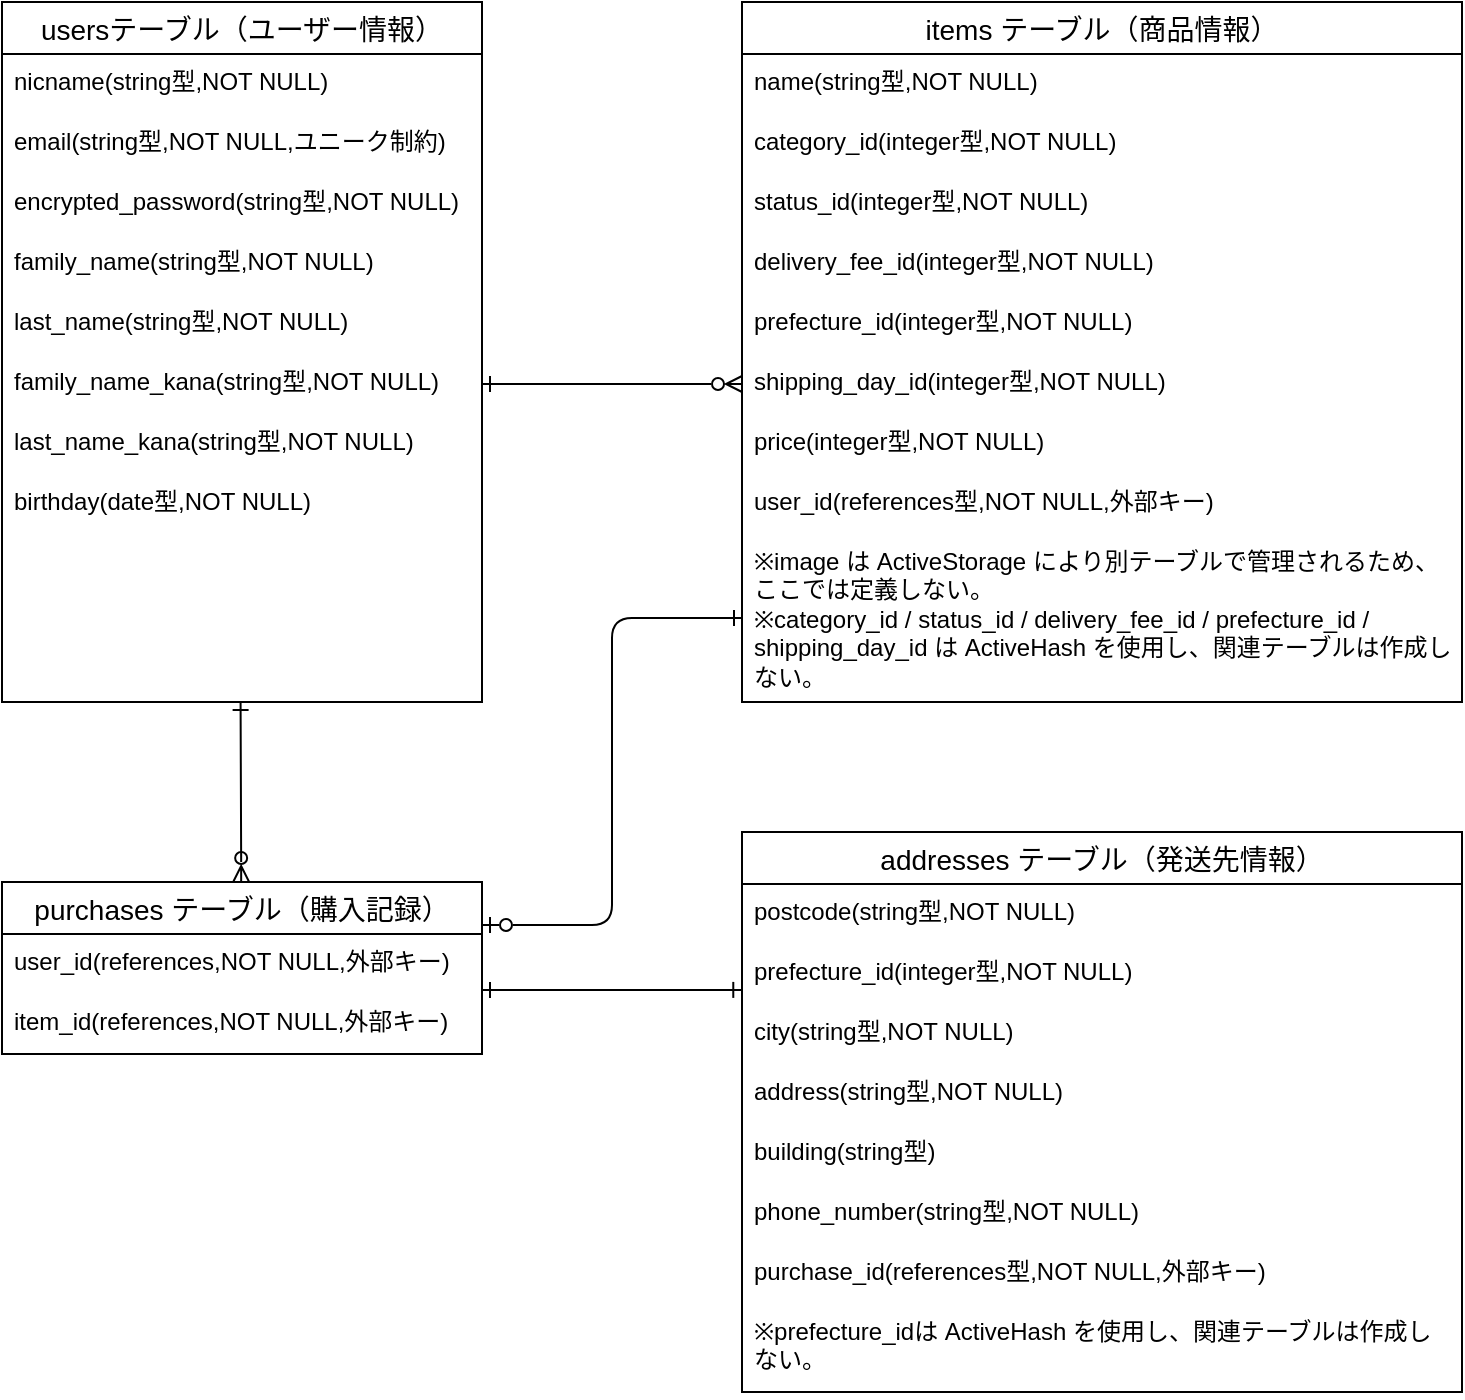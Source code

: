<mxfile>
    <diagram id="t5fErHE095DqQLfVLXVg" name="ページ1">
        <mxGraphModel dx="933" dy="698" grid="1" gridSize="10" guides="1" tooltips="1" connect="1" arrows="1" fold="1" page="1" pageScale="1" pageWidth="827" pageHeight="1169" math="0" shadow="0">
            <root>
                <mxCell id="0"/>
                <mxCell id="1" parent="0"/>
                <mxCell id="2" value="addresses テーブル（発送先情報）" style="swimlane;fontStyle=0;childLayout=stackLayout;horizontal=1;startSize=26;horizontalStack=0;resizeParent=1;resizeParentMax=0;resizeLast=0;collapsible=1;marginBottom=0;align=center;fontSize=14;" vertex="1" parent="1">
                    <mxGeometry x="410" y="445" width="360" height="280" as="geometry"/>
                </mxCell>
                <mxCell id="3" value="postcode(string型,NOT NULL)" style="text;strokeColor=none;fillColor=none;spacingLeft=4;spacingRight=4;overflow=hidden;rotatable=0;points=[[0,0.5],[1,0.5]];portConstraint=eastwest;fontSize=12;whiteSpace=wrap;html=1;" vertex="1" parent="2">
                    <mxGeometry y="26" width="360" height="30" as="geometry"/>
                </mxCell>
                <mxCell id="5" value="&lt;span style=&quot;color: rgb(0, 0, 0);&quot;&gt;prefecture_id&lt;/span&gt;&lt;span style=&quot;color: rgb(0, 0, 0);&quot;&gt;(integer型,NOT NULL)&lt;/span&gt;" style="text;strokeColor=none;fillColor=none;spacingLeft=4;spacingRight=4;overflow=hidden;rotatable=0;points=[[0,0.5],[1,0.5]];portConstraint=eastwest;fontSize=12;whiteSpace=wrap;html=1;" vertex="1" parent="2">
                    <mxGeometry y="56" width="360" height="30" as="geometry"/>
                </mxCell>
                <mxCell id="6" value="&lt;span style=&quot;color: rgb(0, 0, 0);&quot;&gt;city(string型,NOT NULL)&lt;/span&gt;" style="text;strokeColor=none;fillColor=none;spacingLeft=4;spacingRight=4;overflow=hidden;rotatable=0;points=[[0,0.5],[1,0.5]];portConstraint=eastwest;fontSize=12;whiteSpace=wrap;html=1;" vertex="1" parent="2">
                    <mxGeometry y="86" width="360" height="30" as="geometry"/>
                </mxCell>
                <mxCell id="14" value="&lt;span style=&quot;color: rgb(0, 0, 0);&quot;&gt;address(string型,NOT NULL)&lt;/span&gt;" style="text;strokeColor=none;fillColor=none;spacingLeft=4;spacingRight=4;overflow=hidden;rotatable=0;points=[[0,0.5],[1,0.5]];portConstraint=eastwest;fontSize=12;whiteSpace=wrap;html=1;" vertex="1" parent="2">
                    <mxGeometry y="116" width="360" height="30" as="geometry"/>
                </mxCell>
                <mxCell id="15" value="&lt;span style=&quot;color: rgb(0, 0, 0);&quot;&gt;building(string型)&lt;/span&gt;" style="text;strokeColor=none;fillColor=none;spacingLeft=4;spacingRight=4;overflow=hidden;rotatable=0;points=[[0,0.5],[1,0.5]];portConstraint=eastwest;fontSize=12;whiteSpace=wrap;html=1;" vertex="1" parent="2">
                    <mxGeometry y="146" width="360" height="30" as="geometry"/>
                </mxCell>
                <mxCell id="16" value="&lt;span style=&quot;color: rgb(0, 0, 0);&quot;&gt;phone_number(string型,NOT NULL)&lt;/span&gt;" style="text;strokeColor=none;fillColor=none;spacingLeft=4;spacingRight=4;overflow=hidden;rotatable=0;points=[[0,0.5],[1,0.5]];portConstraint=eastwest;fontSize=12;whiteSpace=wrap;html=1;" vertex="1" parent="2">
                    <mxGeometry y="176" width="360" height="30" as="geometry"/>
                </mxCell>
                <mxCell id="17" value="purchase_id&lt;span style=&quot;color: rgb(0, 0, 0);&quot;&gt;(references型,NOT NULL,外部キー)&lt;/span&gt;" style="text;strokeColor=none;fillColor=none;spacingLeft=4;spacingRight=4;overflow=hidden;rotatable=0;points=[[0,0.5],[1,0.5]];portConstraint=eastwest;fontSize=12;whiteSpace=wrap;html=1;" vertex="1" parent="2">
                    <mxGeometry y="206" width="360" height="30" as="geometry"/>
                </mxCell>
                <mxCell id="48" value="&lt;div&gt;&lt;font color=&quot;#000000&quot;&gt;※prefecture_idは ActiveHash を使用し、関連テーブルは作成しない。&lt;/font&gt;&lt;/div&gt;&lt;div&gt;&lt;br&gt;&lt;/div&gt;" style="text;strokeColor=none;fillColor=none;spacingLeft=4;spacingRight=4;overflow=hidden;rotatable=0;points=[[0,0.5],[1,0.5]];portConstraint=eastwest;fontSize=12;whiteSpace=wrap;html=1;" vertex="1" parent="2">
                    <mxGeometry y="236" width="360" height="44" as="geometry"/>
                </mxCell>
                <mxCell id="18" value="items テーブル（商品情報）" style="swimlane;fontStyle=0;childLayout=stackLayout;horizontal=1;startSize=26;horizontalStack=0;resizeParent=1;resizeParentMax=0;resizeLast=0;collapsible=1;marginBottom=0;align=center;fontSize=14;" vertex="1" parent="1">
                    <mxGeometry x="410" y="30" width="360" height="350" as="geometry"/>
                </mxCell>
                <mxCell id="19" value="name(string型,NOT NULL)" style="text;strokeColor=none;fillColor=none;spacingLeft=4;spacingRight=4;overflow=hidden;rotatable=0;points=[[0,0.5],[1,0.5]];portConstraint=eastwest;fontSize=12;whiteSpace=wrap;html=1;" vertex="1" parent="18">
                    <mxGeometry y="26" width="360" height="30" as="geometry"/>
                </mxCell>
                <mxCell id="20" value="&lt;span style=&quot;color: rgb(0, 0, 0);&quot;&gt;category_id(integer型,NOT NULL)&lt;/span&gt;" style="text;strokeColor=none;fillColor=none;spacingLeft=4;spacingRight=4;overflow=hidden;rotatable=0;points=[[0,0.5],[1,0.5]];portConstraint=eastwest;fontSize=12;whiteSpace=wrap;html=1;" vertex="1" parent="18">
                    <mxGeometry y="56" width="360" height="30" as="geometry"/>
                </mxCell>
                <mxCell id="21" value="&lt;span style=&quot;color: rgb(0, 0, 0);&quot;&gt;status_id&lt;/span&gt;&lt;span style=&quot;color: rgb(0, 0, 0);&quot;&gt;(integer型,NOT NULL)&lt;/span&gt;" style="text;strokeColor=none;fillColor=none;spacingLeft=4;spacingRight=4;overflow=hidden;rotatable=0;points=[[0,0.5],[1,0.5]];portConstraint=eastwest;fontSize=12;whiteSpace=wrap;html=1;" vertex="1" parent="18">
                    <mxGeometry y="86" width="360" height="30" as="geometry"/>
                </mxCell>
                <mxCell id="22" value="&lt;span style=&quot;color: rgb(0, 0, 0);&quot;&gt;delivery_fee_id&lt;/span&gt;&lt;span style=&quot;color: rgb(0, 0, 0);&quot;&gt;(integer型,NOT NULL)&lt;/span&gt;" style="text;strokeColor=none;fillColor=none;spacingLeft=4;spacingRight=4;overflow=hidden;rotatable=0;points=[[0,0.5],[1,0.5]];portConstraint=eastwest;fontSize=12;whiteSpace=wrap;html=1;" vertex="1" parent="18">
                    <mxGeometry y="116" width="360" height="30" as="geometry"/>
                </mxCell>
                <mxCell id="23" value="&lt;span style=&quot;color: rgb(0, 0, 0);&quot;&gt;prefecture_id&lt;/span&gt;&lt;span style=&quot;color: rgb(0, 0, 0);&quot;&gt;(integer型,NOT NULL)&lt;/span&gt;" style="text;strokeColor=none;fillColor=none;spacingLeft=4;spacingRight=4;overflow=hidden;rotatable=0;points=[[0,0.5],[1,0.5]];portConstraint=eastwest;fontSize=12;whiteSpace=wrap;html=1;" vertex="1" parent="18">
                    <mxGeometry y="146" width="360" height="30" as="geometry"/>
                </mxCell>
                <mxCell id="24" value="&lt;span style=&quot;color: rgb(0, 0, 0);&quot;&gt;shipping_day_id&lt;/span&gt;&lt;span style=&quot;color: rgb(0, 0, 0);&quot;&gt;(integer型,NOT NULL)&lt;/span&gt;" style="text;strokeColor=none;fillColor=none;spacingLeft=4;spacingRight=4;overflow=hidden;rotatable=0;points=[[0,0.5],[1,0.5]];portConstraint=eastwest;fontSize=12;whiteSpace=wrap;html=1;" vertex="1" parent="18">
                    <mxGeometry y="176" width="360" height="30" as="geometry"/>
                </mxCell>
                <mxCell id="26" value="&lt;span style=&quot;color: rgb(0, 0, 0);&quot;&gt;price(integer型,NOT NULL)&lt;/span&gt;" style="text;strokeColor=none;fillColor=none;spacingLeft=4;spacingRight=4;overflow=hidden;rotatable=0;points=[[0,0.5],[1,0.5]];portConstraint=eastwest;fontSize=12;whiteSpace=wrap;html=1;" vertex="1" parent="18">
                    <mxGeometry y="206" width="360" height="30" as="geometry"/>
                </mxCell>
                <mxCell id="27" value="&lt;span style=&quot;color: rgb(0, 0, 0);&quot;&gt;user_id(references型,NOT NULL,外部キー)&lt;/span&gt;" style="text;strokeColor=none;fillColor=none;spacingLeft=4;spacingRight=4;overflow=hidden;rotatable=0;points=[[0,0.5],[1,0.5]];portConstraint=eastwest;fontSize=12;whiteSpace=wrap;html=1;" vertex="1" parent="18">
                    <mxGeometry y="236" width="360" height="30" as="geometry"/>
                </mxCell>
                <mxCell id="47" value="※&lt;span style=&quot;background-color: transparent;&quot;&gt;&lt;font color=&quot;#000000&quot;&gt;image は ActiveStorage により別テーブルで管理されるため、ここでは定義しない。&lt;/font&gt;&lt;/span&gt;&lt;div&gt;&lt;span style=&quot;background-color: transparent;&quot;&gt;&lt;font color=&quot;#000000&quot;&gt;※&lt;/font&gt;&lt;/span&gt;&lt;span style=&quot;background-color: transparent;&quot;&gt;&lt;font color=&quot;#000000&quot;&gt;category_id / status_id / delivery_fee_id / prefecture_id / shipping_day_id は ActiveHash を使用し、関連テーブルは作成しない。&lt;/font&gt;&lt;/span&gt;&lt;/div&gt;&lt;div&gt;&lt;span style=&quot;background-color: transparent;&quot;&gt;&lt;br&gt;&lt;/span&gt;&lt;/div&gt;" style="text;strokeColor=none;fillColor=none;spacingLeft=4;spacingRight=4;overflow=hidden;rotatable=0;points=[[0,0.5],[1,0.5]];portConstraint=eastwest;fontSize=12;whiteSpace=wrap;html=1;" vertex="1" parent="18">
                    <mxGeometry y="266" width="360" height="84" as="geometry"/>
                </mxCell>
                <mxCell id="28" value="purchases テーブル（購入記録）" style="swimlane;fontStyle=0;childLayout=stackLayout;horizontal=1;startSize=26;horizontalStack=0;resizeParent=1;resizeParentMax=0;resizeLast=0;collapsible=1;marginBottom=0;align=center;fontSize=14;" vertex="1" parent="1">
                    <mxGeometry x="40" y="470" width="240" height="86" as="geometry"/>
                </mxCell>
                <mxCell id="35" value="&lt;span style=&quot;color: rgb(0, 0, 0);&quot;&gt;user_id(references,NOT NULL,外部キー)&lt;/span&gt;" style="text;strokeColor=none;fillColor=none;spacingLeft=4;spacingRight=4;overflow=hidden;rotatable=0;points=[[0,0.5],[1,0.5]];portConstraint=eastwest;fontSize=12;whiteSpace=wrap;html=1;" vertex="1" parent="28">
                    <mxGeometry y="26" width="240" height="30" as="geometry"/>
                </mxCell>
                <mxCell id="36" value="&lt;span style=&quot;color: rgb(0, 0, 0);&quot;&gt;item_id(references,NOT NULL,外部キー)&lt;/span&gt;" style="text;strokeColor=none;fillColor=none;spacingLeft=4;spacingRight=4;overflow=hidden;rotatable=0;points=[[0,0.5],[1,0.5]];portConstraint=eastwest;fontSize=12;whiteSpace=wrap;html=1;" vertex="1" parent="28">
                    <mxGeometry y="56" width="240" height="30" as="geometry"/>
                </mxCell>
                <mxCell id="38" value="usersテーブル（ユーザー情報）" style="swimlane;fontStyle=0;childLayout=stackLayout;horizontal=1;startSize=26;horizontalStack=0;resizeParent=1;resizeParentMax=0;resizeLast=0;collapsible=1;marginBottom=0;align=center;fontSize=14;" vertex="1" parent="1">
                    <mxGeometry x="40" y="30" width="240" height="350" as="geometry"/>
                </mxCell>
                <mxCell id="39" value="nicname(string型,NOT NULL)" style="text;strokeColor=none;fillColor=none;spacingLeft=4;spacingRight=4;overflow=hidden;rotatable=0;points=[[0,0.5],[1,0.5]];portConstraint=eastwest;fontSize=12;whiteSpace=wrap;html=1;" vertex="1" parent="38">
                    <mxGeometry y="26" width="240" height="30" as="geometry"/>
                </mxCell>
                <mxCell id="40" value="email&lt;span style=&quot;color: rgb(0, 0, 0);&quot;&gt;(string型,NOT NULL,ユニーク制約)&lt;/span&gt;" style="text;strokeColor=none;fillColor=none;spacingLeft=4;spacingRight=4;overflow=hidden;rotatable=0;points=[[0,0.5],[1,0.5]];portConstraint=eastwest;fontSize=12;whiteSpace=wrap;html=1;" vertex="1" parent="38">
                    <mxGeometry y="56" width="240" height="30" as="geometry"/>
                </mxCell>
                <mxCell id="41" value="encrypted_password&lt;span style=&quot;color: rgb(0, 0, 0);&quot;&gt;(string型,NOT NULL)&lt;/span&gt;" style="text;strokeColor=none;fillColor=none;spacingLeft=4;spacingRight=4;overflow=hidden;rotatable=0;points=[[0,0.5],[1,0.5]];portConstraint=eastwest;fontSize=12;whiteSpace=wrap;html=1;" vertex="1" parent="38">
                    <mxGeometry y="86" width="240" height="30" as="geometry"/>
                </mxCell>
                <mxCell id="42" value="family_name&lt;span style=&quot;color: rgb(0, 0, 0);&quot;&gt;(string型,NOT NULL)&lt;/span&gt;" style="text;strokeColor=none;fillColor=none;spacingLeft=4;spacingRight=4;overflow=hidden;rotatable=0;points=[[0,0.5],[1,0.5]];portConstraint=eastwest;fontSize=12;whiteSpace=wrap;html=1;" vertex="1" parent="38">
                    <mxGeometry y="116" width="240" height="30" as="geometry"/>
                </mxCell>
                <mxCell id="43" value="&lt;span style=&quot;color: rgb(0, 0, 0);&quot;&gt;last_name&lt;/span&gt;&lt;span style=&quot;color: rgb(0, 0, 0);&quot;&gt;(string型,NOT NULL)&lt;/span&gt;" style="text;strokeColor=none;fillColor=none;spacingLeft=4;spacingRight=4;overflow=hidden;rotatable=0;points=[[0,0.5],[1,0.5]];portConstraint=eastwest;fontSize=12;whiteSpace=wrap;html=1;" vertex="1" parent="38">
                    <mxGeometry y="146" width="240" height="30" as="geometry"/>
                </mxCell>
                <mxCell id="44" value="family_name_kana&lt;span style=&quot;color: rgb(0, 0, 0);&quot;&gt;(string型,NOT NULL)&lt;/span&gt;" style="text;strokeColor=none;fillColor=none;spacingLeft=4;spacingRight=4;overflow=hidden;rotatable=0;points=[[0,0.5],[1,0.5]];portConstraint=eastwest;fontSize=12;whiteSpace=wrap;html=1;" vertex="1" parent="38">
                    <mxGeometry y="176" width="240" height="30" as="geometry"/>
                </mxCell>
                <mxCell id="45" value="&lt;span style=&quot;color: rgb(0, 0, 0);&quot;&gt;last_name_kana&lt;/span&gt;&lt;span style=&quot;color: rgb(0, 0, 0);&quot;&gt;(string型,NOT NULL)&lt;/span&gt;" style="text;strokeColor=none;fillColor=none;spacingLeft=4;spacingRight=4;overflow=hidden;rotatable=0;points=[[0,0.5],[1,0.5]];portConstraint=eastwest;fontSize=12;whiteSpace=wrap;html=1;" vertex="1" parent="38">
                    <mxGeometry y="206" width="240" height="30" as="geometry"/>
                </mxCell>
                <mxCell id="46" value="&lt;span style=&quot;color: rgb(0, 0, 0);&quot;&gt;birthday(date型,NOT NULL)&lt;/span&gt;" style="text;strokeColor=none;fillColor=none;spacingLeft=4;spacingRight=4;overflow=hidden;rotatable=0;points=[[0,0.5],[1,0.5]];portConstraint=eastwest;fontSize=12;whiteSpace=wrap;html=1;" vertex="1" parent="38">
                    <mxGeometry y="236" width="240" height="114" as="geometry"/>
                </mxCell>
                <mxCell id="51" value="" style="edgeStyle=entityRelationEdgeStyle;fontSize=12;html=1;endArrow=ERzeroToMany;entryX=0;entryY=0.5;entryDx=0;entryDy=0;exitX=1;exitY=0.5;exitDx=0;exitDy=0;endFill=0;startArrow=ERone;startFill=0;" edge="1" parent="1" source="44" target="24">
                    <mxGeometry width="100" height="100" relative="1" as="geometry">
                        <mxPoint x="290" y="9.048" as="sourcePoint"/>
                        <mxPoint x="230" y="190" as="targetPoint"/>
                        <Array as="points">
                            <mxPoint x="360" y="230"/>
                        </Array>
                    </mxGeometry>
                </mxCell>
                <mxCell id="57" value="" style="endArrow=ERzeroToMany;html=1;rounded=0;strokeColor=default;startArrow=ERone;startFill=0;endFill=0;" edge="1" parent="1">
                    <mxGeometry relative="1" as="geometry">
                        <mxPoint x="159.29" y="380" as="sourcePoint"/>
                        <mxPoint x="159.58" y="470" as="targetPoint"/>
                        <Array as="points">
                            <mxPoint x="159.58" y="460"/>
                        </Array>
                    </mxGeometry>
                </mxCell>
                <mxCell id="59" value="" style="edgeStyle=entityRelationEdgeStyle;fontSize=12;html=1;endArrow=ERone;startArrow=ERone;entryX=-0.001;entryY=0.765;entryDx=0;entryDy=0;entryPerimeter=0;endFill=0;startFill=0;" edge="1" parent="1" target="5">
                    <mxGeometry width="100" height="100" relative="1" as="geometry">
                        <mxPoint x="280" y="524" as="sourcePoint"/>
                        <mxPoint x="410" y="524" as="targetPoint"/>
                        <Array as="points">
                            <mxPoint x="390" y="590"/>
                            <mxPoint x="460" y="524"/>
                        </Array>
                    </mxGeometry>
                </mxCell>
                <mxCell id="64" style="edgeStyle=orthogonalEdgeStyle;html=1;exitX=0;exitY=0.5;exitDx=0;exitDy=0;entryX=1;entryY=0.25;entryDx=0;entryDy=0;startArrow=ERone;startFill=0;endArrow=ERzeroToOne;endFill=0;" edge="1" parent="1" source="47" target="28">
                    <mxGeometry relative="1" as="geometry"/>
                </mxCell>
            </root>
        </mxGraphModel>
    </diagram>
</mxfile>